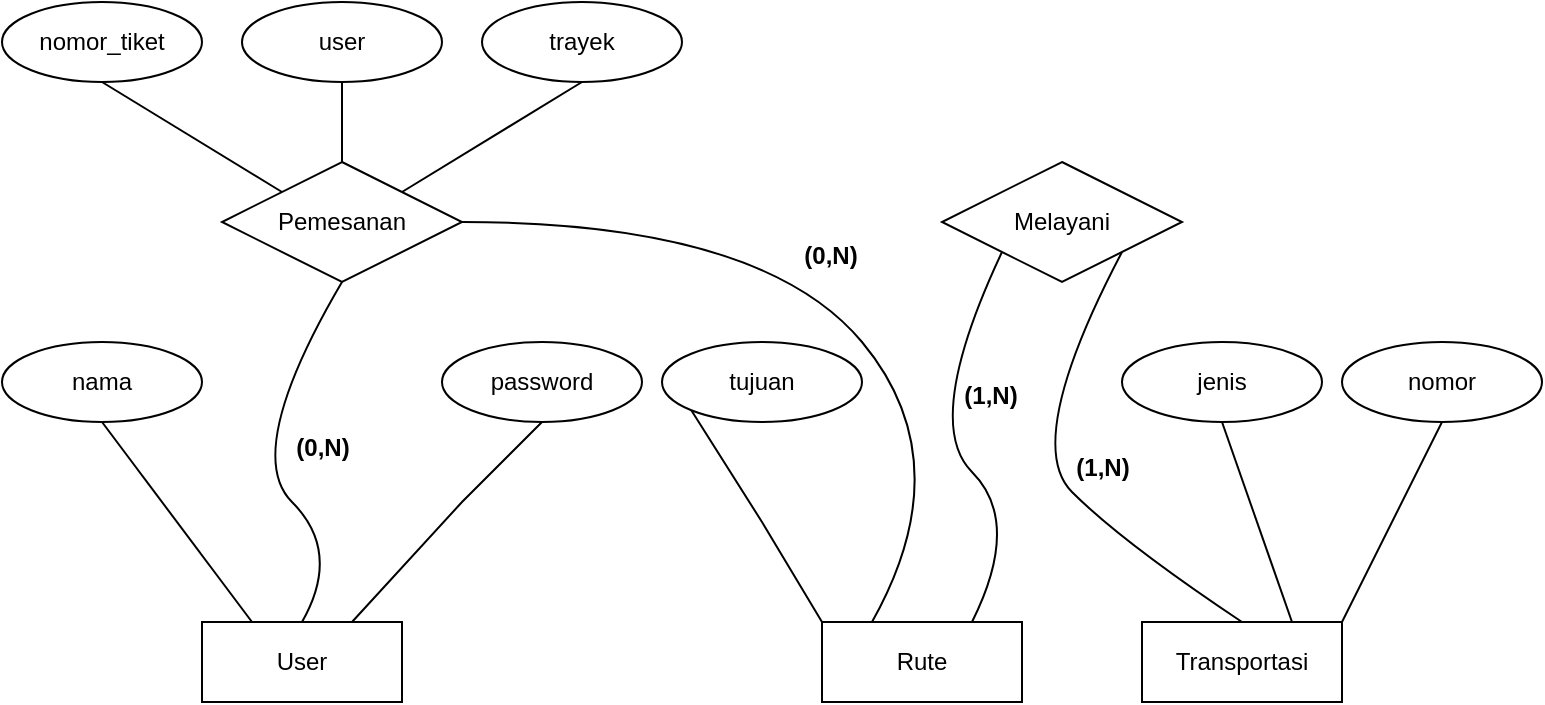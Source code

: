 <mxfile version="26.0.3">
  <diagram name="Halaman-1" id="Ew8mlCFWf-Ym1b9FQzBU">
    <mxGraphModel dx="700" dy="371" grid="1" gridSize="10" guides="1" tooltips="1" connect="1" arrows="1" fold="1" page="1" pageScale="1" pageWidth="827" pageHeight="1169" math="0" shadow="0">
      <root>
        <mxCell id="0" />
        <mxCell id="1" parent="0" />
        <mxCell id="3bG0qSMxlG7-lFLIRrLA-4" value="nomor_tiket" style="ellipse;whiteSpace=wrap;html=1;align=center;" vertex="1" parent="1">
          <mxGeometry x="40" y="40" width="100" height="40" as="geometry" />
        </mxCell>
        <mxCell id="3bG0qSMxlG7-lFLIRrLA-5" value="user" style="ellipse;whiteSpace=wrap;html=1;align=center;" vertex="1" parent="1">
          <mxGeometry x="160" y="40" width="100" height="40" as="geometry" />
        </mxCell>
        <mxCell id="3bG0qSMxlG7-lFLIRrLA-6" value="trayek" style="ellipse;whiteSpace=wrap;html=1;align=center;" vertex="1" parent="1">
          <mxGeometry x="280" y="40" width="100" height="40" as="geometry" />
        </mxCell>
        <mxCell id="3bG0qSMxlG7-lFLIRrLA-7" value="Pemesanan" style="shape=rhombus;perimeter=rhombusPerimeter;whiteSpace=wrap;html=1;align=center;" vertex="1" parent="1">
          <mxGeometry x="150" y="120" width="120" height="60" as="geometry" />
        </mxCell>
        <mxCell id="3bG0qSMxlG7-lFLIRrLA-8" value="nama" style="ellipse;whiteSpace=wrap;html=1;align=center;" vertex="1" parent="1">
          <mxGeometry x="40" y="210" width="100" height="40" as="geometry" />
        </mxCell>
        <mxCell id="3bG0qSMxlG7-lFLIRrLA-9" value="password" style="ellipse;whiteSpace=wrap;html=1;align=center;" vertex="1" parent="1">
          <mxGeometry x="260" y="210" width="100" height="40" as="geometry" />
        </mxCell>
        <mxCell id="3bG0qSMxlG7-lFLIRrLA-10" value="User" style="whiteSpace=wrap;html=1;align=center;" vertex="1" parent="1">
          <mxGeometry x="140" y="350" width="100" height="40" as="geometry" />
        </mxCell>
        <mxCell id="3bG0qSMxlG7-lFLIRrLA-11" value="Rute" style="whiteSpace=wrap;html=1;align=center;" vertex="1" parent="1">
          <mxGeometry x="450" y="350" width="100" height="40" as="geometry" />
        </mxCell>
        <mxCell id="3bG0qSMxlG7-lFLIRrLA-12" value="tujuan" style="ellipse;whiteSpace=wrap;html=1;align=center;" vertex="1" parent="1">
          <mxGeometry x="370" y="210" width="100" height="40" as="geometry" />
        </mxCell>
        <mxCell id="3bG0qSMxlG7-lFLIRrLA-13" value="Melayani" style="shape=rhombus;perimeter=rhombusPerimeter;whiteSpace=wrap;html=1;align=center;" vertex="1" parent="1">
          <mxGeometry x="510" y="120" width="120" height="60" as="geometry" />
        </mxCell>
        <mxCell id="3bG0qSMxlG7-lFLIRrLA-14" value="Transportasi" style="whiteSpace=wrap;html=1;align=center;" vertex="1" parent="1">
          <mxGeometry x="610" y="350" width="100" height="40" as="geometry" />
        </mxCell>
        <mxCell id="3bG0qSMxlG7-lFLIRrLA-15" value="jenis" style="ellipse;whiteSpace=wrap;html=1;align=center;" vertex="1" parent="1">
          <mxGeometry x="600" y="210" width="100" height="40" as="geometry" />
        </mxCell>
        <mxCell id="3bG0qSMxlG7-lFLIRrLA-16" value="nomor" style="ellipse;whiteSpace=wrap;html=1;align=center;" vertex="1" parent="1">
          <mxGeometry x="710" y="210" width="100" height="40" as="geometry" />
        </mxCell>
        <mxCell id="3bG0qSMxlG7-lFLIRrLA-17" value="" style="curved=1;endArrow=none;html=1;rounded=0;entryX=0;entryY=1;entryDx=0;entryDy=0;exitX=0.75;exitY=0;exitDx=0;exitDy=0;endFill=0;" edge="1" parent="1" source="3bG0qSMxlG7-lFLIRrLA-11" target="3bG0qSMxlG7-lFLIRrLA-13">
          <mxGeometry width="50" height="50" relative="1" as="geometry">
            <mxPoint x="500" y="300" as="sourcePoint" />
            <mxPoint x="550" y="250" as="targetPoint" />
            <Array as="points">
              <mxPoint x="550" y="300" />
              <mxPoint x="500" y="250" />
            </Array>
          </mxGeometry>
        </mxCell>
        <mxCell id="3bG0qSMxlG7-lFLIRrLA-19" value="" style="curved=1;endArrow=none;html=1;rounded=0;entryX=1;entryY=1;entryDx=0;entryDy=0;exitX=0.5;exitY=0;exitDx=0;exitDy=0;endFill=0;" edge="1" parent="1" source="3bG0qSMxlG7-lFLIRrLA-14" target="3bG0qSMxlG7-lFLIRrLA-13">
          <mxGeometry width="50" height="50" relative="1" as="geometry">
            <mxPoint x="575" y="360" as="sourcePoint" />
            <mxPoint x="590" y="175" as="targetPoint" />
            <Array as="points">
              <mxPoint x="600" y="310" />
              <mxPoint x="550" y="260" />
            </Array>
          </mxGeometry>
        </mxCell>
        <mxCell id="3bG0qSMxlG7-lFLIRrLA-20" value="" style="curved=1;endArrow=none;html=1;rounded=0;entryX=1;entryY=0.5;entryDx=0;entryDy=0;endFill=0;exitX=0.25;exitY=0;exitDx=0;exitDy=0;" edge="1" parent="1" source="3bG0qSMxlG7-lFLIRrLA-11" target="3bG0qSMxlG7-lFLIRrLA-7">
          <mxGeometry width="50" height="50" relative="1" as="geometry">
            <mxPoint x="380" y="280" as="sourcePoint" />
            <mxPoint x="560" y="185" as="targetPoint" />
            <Array as="points">
              <mxPoint x="520" y="270" />
              <mxPoint x="420" y="150" />
            </Array>
          </mxGeometry>
        </mxCell>
        <mxCell id="3bG0qSMxlG7-lFLIRrLA-21" value="" style="curved=1;endArrow=none;html=1;rounded=0;entryX=0.5;entryY=1;entryDx=0;entryDy=0;exitX=0.5;exitY=0;exitDx=0;exitDy=0;endFill=0;" edge="1" parent="1" source="3bG0qSMxlG7-lFLIRrLA-10" target="3bG0qSMxlG7-lFLIRrLA-7">
          <mxGeometry width="50" height="50" relative="1" as="geometry">
            <mxPoint x="185" y="365" as="sourcePoint" />
            <mxPoint x="200" y="180" as="targetPoint" />
            <Array as="points">
              <mxPoint x="210" y="315" />
              <mxPoint x="160" y="265" />
            </Array>
          </mxGeometry>
        </mxCell>
        <mxCell id="3bG0qSMxlG7-lFLIRrLA-22" value="" style="endArrow=none;html=1;rounded=0;exitX=0.25;exitY=0;exitDx=0;exitDy=0;entryX=0.5;entryY=1;entryDx=0;entryDy=0;" edge="1" parent="1" source="3bG0qSMxlG7-lFLIRrLA-10" target="3bG0qSMxlG7-lFLIRrLA-8">
          <mxGeometry width="50" height="50" relative="1" as="geometry">
            <mxPoint x="70" y="310" as="sourcePoint" />
            <mxPoint x="120" y="260" as="targetPoint" />
          </mxGeometry>
        </mxCell>
        <mxCell id="3bG0qSMxlG7-lFLIRrLA-23" value="" style="endArrow=none;html=1;rounded=0;exitX=0.75;exitY=0;exitDx=0;exitDy=0;entryX=0.5;entryY=1;entryDx=0;entryDy=0;" edge="1" parent="1" source="3bG0qSMxlG7-lFLIRrLA-10" target="3bG0qSMxlG7-lFLIRrLA-9">
          <mxGeometry width="50" height="50" relative="1" as="geometry">
            <mxPoint x="175" y="360" as="sourcePoint" />
            <mxPoint x="100" y="260" as="targetPoint" />
            <Array as="points">
              <mxPoint x="270" y="290" />
            </Array>
          </mxGeometry>
        </mxCell>
        <mxCell id="3bG0qSMxlG7-lFLIRrLA-24" value="" style="endArrow=none;html=1;rounded=0;exitX=0;exitY=0;exitDx=0;exitDy=0;entryX=0;entryY=1;entryDx=0;entryDy=0;" edge="1" parent="1" source="3bG0qSMxlG7-lFLIRrLA-11" target="3bG0qSMxlG7-lFLIRrLA-12">
          <mxGeometry width="50" height="50" relative="1" as="geometry">
            <mxPoint x="175" y="360" as="sourcePoint" />
            <mxPoint x="100" y="260" as="targetPoint" />
            <Array as="points">
              <mxPoint x="420" y="300" />
            </Array>
          </mxGeometry>
        </mxCell>
        <mxCell id="3bG0qSMxlG7-lFLIRrLA-25" value="" style="endArrow=none;html=1;rounded=0;exitX=0.75;exitY=0;exitDx=0;exitDy=0;entryX=0.5;entryY=1;entryDx=0;entryDy=0;" edge="1" parent="1" source="3bG0qSMxlG7-lFLIRrLA-14" target="3bG0qSMxlG7-lFLIRrLA-15">
          <mxGeometry width="50" height="50" relative="1" as="geometry">
            <mxPoint x="460" y="360" as="sourcePoint" />
            <mxPoint x="395" y="254" as="targetPoint" />
            <Array as="points" />
          </mxGeometry>
        </mxCell>
        <mxCell id="3bG0qSMxlG7-lFLIRrLA-26" value="" style="endArrow=none;html=1;rounded=0;exitX=1;exitY=0;exitDx=0;exitDy=0;entryX=0.5;entryY=1;entryDx=0;entryDy=0;" edge="1" parent="1" source="3bG0qSMxlG7-lFLIRrLA-14" target="3bG0qSMxlG7-lFLIRrLA-16">
          <mxGeometry width="50" height="50" relative="1" as="geometry">
            <mxPoint x="695" y="360" as="sourcePoint" />
            <mxPoint x="660" y="260" as="targetPoint" />
            <Array as="points" />
          </mxGeometry>
        </mxCell>
        <mxCell id="3bG0qSMxlG7-lFLIRrLA-27" value="" style="endArrow=none;html=1;rounded=0;entryX=0.5;entryY=1;entryDx=0;entryDy=0;exitX=0;exitY=0;exitDx=0;exitDy=0;" edge="1" parent="1" source="3bG0qSMxlG7-lFLIRrLA-7" target="3bG0qSMxlG7-lFLIRrLA-4">
          <mxGeometry width="50" height="50" relative="1" as="geometry">
            <mxPoint x="40" y="170" as="sourcePoint" />
            <mxPoint x="90" y="120" as="targetPoint" />
          </mxGeometry>
        </mxCell>
        <mxCell id="3bG0qSMxlG7-lFLIRrLA-28" value="" style="endArrow=none;html=1;rounded=0;entryX=0.5;entryY=1;entryDx=0;entryDy=0;exitX=0.5;exitY=0;exitDx=0;exitDy=0;" edge="1" parent="1" source="3bG0qSMxlG7-lFLIRrLA-7" target="3bG0qSMxlG7-lFLIRrLA-5">
          <mxGeometry width="50" height="50" relative="1" as="geometry">
            <mxPoint x="40" y="210" as="sourcePoint" />
            <mxPoint x="90" y="160" as="targetPoint" />
          </mxGeometry>
        </mxCell>
        <mxCell id="3bG0qSMxlG7-lFLIRrLA-29" value="" style="endArrow=none;html=1;rounded=0;entryX=0.5;entryY=1;entryDx=0;entryDy=0;exitX=1;exitY=0;exitDx=0;exitDy=0;" edge="1" parent="1" source="3bG0qSMxlG7-lFLIRrLA-7" target="3bG0qSMxlG7-lFLIRrLA-6">
          <mxGeometry width="50" height="50" relative="1" as="geometry">
            <mxPoint x="50" y="160" as="sourcePoint" />
            <mxPoint x="330" y="80" as="targetPoint" />
          </mxGeometry>
        </mxCell>
        <mxCell id="3bG0qSMxlG7-lFLIRrLA-30" value="(0,N)" style="text;align=center;fontStyle=1;verticalAlign=middle;spacingLeft=3;spacingRight=3;strokeColor=none;rotatable=0;points=[[0,0.5],[1,0.5]];portConstraint=eastwest;html=1;" vertex="1" parent="1">
          <mxGeometry x="160" y="250" width="80" height="26" as="geometry" />
        </mxCell>
        <mxCell id="3bG0qSMxlG7-lFLIRrLA-31" value="(0,N)" style="text;align=center;fontStyle=1;verticalAlign=middle;spacingLeft=3;spacingRight=3;strokeColor=none;rotatable=0;points=[[0,0.5],[1,0.5]];portConstraint=eastwest;html=1;" vertex="1" parent="1">
          <mxGeometry x="414" y="154" width="80" height="26" as="geometry" />
        </mxCell>
        <mxCell id="3bG0qSMxlG7-lFLIRrLA-33" value="(1,N)" style="text;align=center;fontStyle=1;verticalAlign=middle;spacingLeft=3;spacingRight=3;strokeColor=none;rotatable=0;points=[[0,0.5],[1,0.5]];portConstraint=eastwest;html=1;" vertex="1" parent="1">
          <mxGeometry x="494" y="224" width="80" height="26" as="geometry" />
        </mxCell>
        <mxCell id="3bG0qSMxlG7-lFLIRrLA-34" value="(1,N)" style="text;align=center;fontStyle=1;verticalAlign=middle;spacingLeft=3;spacingRight=3;strokeColor=none;rotatable=0;points=[[0,0.5],[1,0.5]];portConstraint=eastwest;html=1;" vertex="1" parent="1">
          <mxGeometry x="550" y="260" width="80" height="26" as="geometry" />
        </mxCell>
      </root>
    </mxGraphModel>
  </diagram>
</mxfile>
